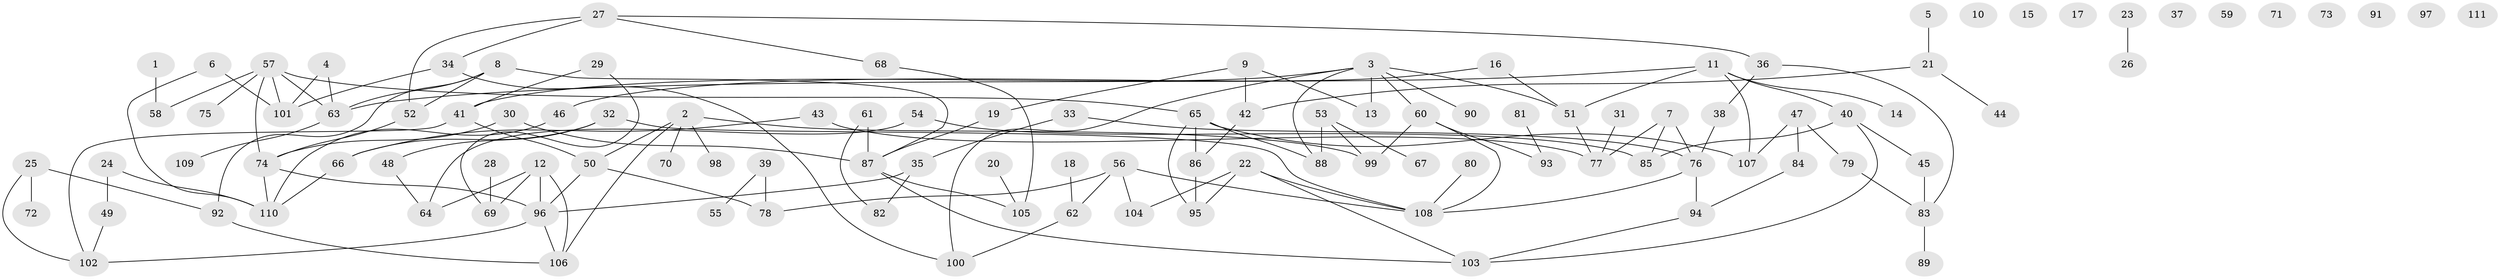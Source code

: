 // coarse degree distribution, {1: 0.18181818181818182, 2: 0.2727272727272727, 0: 0.12987012987012986, 4: 0.07792207792207792, 3: 0.18181818181818182, 8: 0.012987012987012988, 5: 0.09090909090909091, 9: 0.012987012987012988, 7: 0.025974025974025976, 12: 0.012987012987012988}
// Generated by graph-tools (version 1.1) at 2025/43/03/04/25 21:43:26]
// undirected, 111 vertices, 141 edges
graph export_dot {
graph [start="1"]
  node [color=gray90,style=filled];
  1;
  2;
  3;
  4;
  5;
  6;
  7;
  8;
  9;
  10;
  11;
  12;
  13;
  14;
  15;
  16;
  17;
  18;
  19;
  20;
  21;
  22;
  23;
  24;
  25;
  26;
  27;
  28;
  29;
  30;
  31;
  32;
  33;
  34;
  35;
  36;
  37;
  38;
  39;
  40;
  41;
  42;
  43;
  44;
  45;
  46;
  47;
  48;
  49;
  50;
  51;
  52;
  53;
  54;
  55;
  56;
  57;
  58;
  59;
  60;
  61;
  62;
  63;
  64;
  65;
  66;
  67;
  68;
  69;
  70;
  71;
  72;
  73;
  74;
  75;
  76;
  77;
  78;
  79;
  80;
  81;
  82;
  83;
  84;
  85;
  86;
  87;
  88;
  89;
  90;
  91;
  92;
  93;
  94;
  95;
  96;
  97;
  98;
  99;
  100;
  101;
  102;
  103;
  104;
  105;
  106;
  107;
  108;
  109;
  110;
  111;
  1 -- 58;
  2 -- 50;
  2 -- 70;
  2 -- 98;
  2 -- 99;
  2 -- 106;
  3 -- 13;
  3 -- 41;
  3 -- 51;
  3 -- 60;
  3 -- 88;
  3 -- 90;
  3 -- 100;
  4 -- 63;
  4 -- 101;
  5 -- 21;
  6 -- 101;
  6 -- 110;
  7 -- 76;
  7 -- 77;
  7 -- 85;
  8 -- 52;
  8 -- 63;
  8 -- 87;
  8 -- 92;
  9 -- 13;
  9 -- 19;
  9 -- 42;
  11 -- 14;
  11 -- 40;
  11 -- 51;
  11 -- 63;
  11 -- 107;
  12 -- 64;
  12 -- 69;
  12 -- 96;
  12 -- 106;
  16 -- 46;
  16 -- 51;
  18 -- 62;
  19 -- 87;
  20 -- 105;
  21 -- 42;
  21 -- 44;
  22 -- 95;
  22 -- 103;
  22 -- 104;
  22 -- 108;
  23 -- 26;
  24 -- 49;
  24 -- 110;
  25 -- 72;
  25 -- 92;
  25 -- 102;
  27 -- 34;
  27 -- 36;
  27 -- 52;
  27 -- 68;
  28 -- 69;
  29 -- 41;
  29 -- 69;
  30 -- 74;
  30 -- 87;
  31 -- 77;
  32 -- 48;
  32 -- 66;
  32 -- 108;
  33 -- 35;
  33 -- 76;
  34 -- 100;
  34 -- 101;
  35 -- 82;
  35 -- 96;
  36 -- 38;
  36 -- 83;
  38 -- 76;
  39 -- 55;
  39 -- 78;
  40 -- 45;
  40 -- 85;
  40 -- 103;
  41 -- 50;
  41 -- 102;
  42 -- 86;
  43 -- 66;
  43 -- 77;
  45 -- 83;
  46 -- 110;
  47 -- 79;
  47 -- 84;
  47 -- 107;
  48 -- 64;
  49 -- 102;
  50 -- 78;
  50 -- 96;
  51 -- 77;
  52 -- 74;
  53 -- 67;
  53 -- 88;
  53 -- 99;
  54 -- 64;
  54 -- 85;
  56 -- 62;
  56 -- 78;
  56 -- 104;
  56 -- 108;
  57 -- 58;
  57 -- 63;
  57 -- 65;
  57 -- 74;
  57 -- 75;
  57 -- 101;
  60 -- 93;
  60 -- 99;
  60 -- 108;
  61 -- 82;
  61 -- 87;
  62 -- 100;
  63 -- 109;
  65 -- 86;
  65 -- 88;
  65 -- 95;
  65 -- 107;
  66 -- 110;
  68 -- 105;
  74 -- 96;
  74 -- 110;
  76 -- 94;
  76 -- 108;
  79 -- 83;
  80 -- 108;
  81 -- 93;
  83 -- 89;
  84 -- 94;
  86 -- 95;
  87 -- 103;
  87 -- 105;
  92 -- 106;
  94 -- 103;
  96 -- 102;
  96 -- 106;
}
